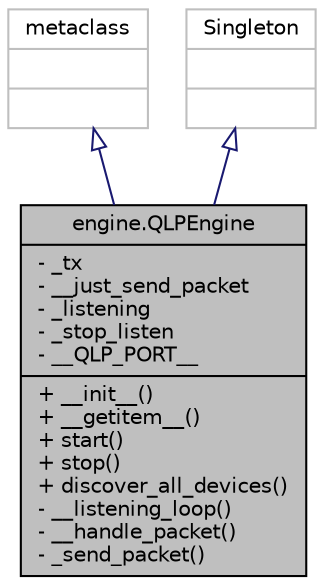 digraph "engine.QLPEngine"
{
 // LATEX_PDF_SIZE
  edge [fontname="Helvetica",fontsize="10",labelfontname="Helvetica",labelfontsize="10"];
  node [fontname="Helvetica",fontsize="10",shape=record];
  Node1 [label="{engine.QLPEngine\n|- _tx\l- __just_send_packet\l- _listening\l- _stop_listen\l- __QLP_PORT__\l|+ __init__()\l+ __getitem__()\l+ start()\l+ stop()\l+ discover_all_devices()\l- __listening_loop()\l- __handle_packet()\l- _send_packet()\l}",height=0.2,width=0.4,color="black", fillcolor="grey75", style="filled", fontcolor="black",tooltip=" "];
  Node2 -> Node1 [dir="back",color="midnightblue",fontsize="10",style="solid",arrowtail="onormal",fontname="Helvetica"];
  Node2 [label="{metaclass\n||}",height=0.2,width=0.4,color="grey75", fillcolor="white", style="filled",tooltip=" "];
  Node3 -> Node1 [dir="back",color="midnightblue",fontsize="10",style="solid",arrowtail="onormal",fontname="Helvetica"];
  Node3 [label="{Singleton\n||}",height=0.2,width=0.4,color="grey75", fillcolor="white", style="filled",tooltip=" "];
}

